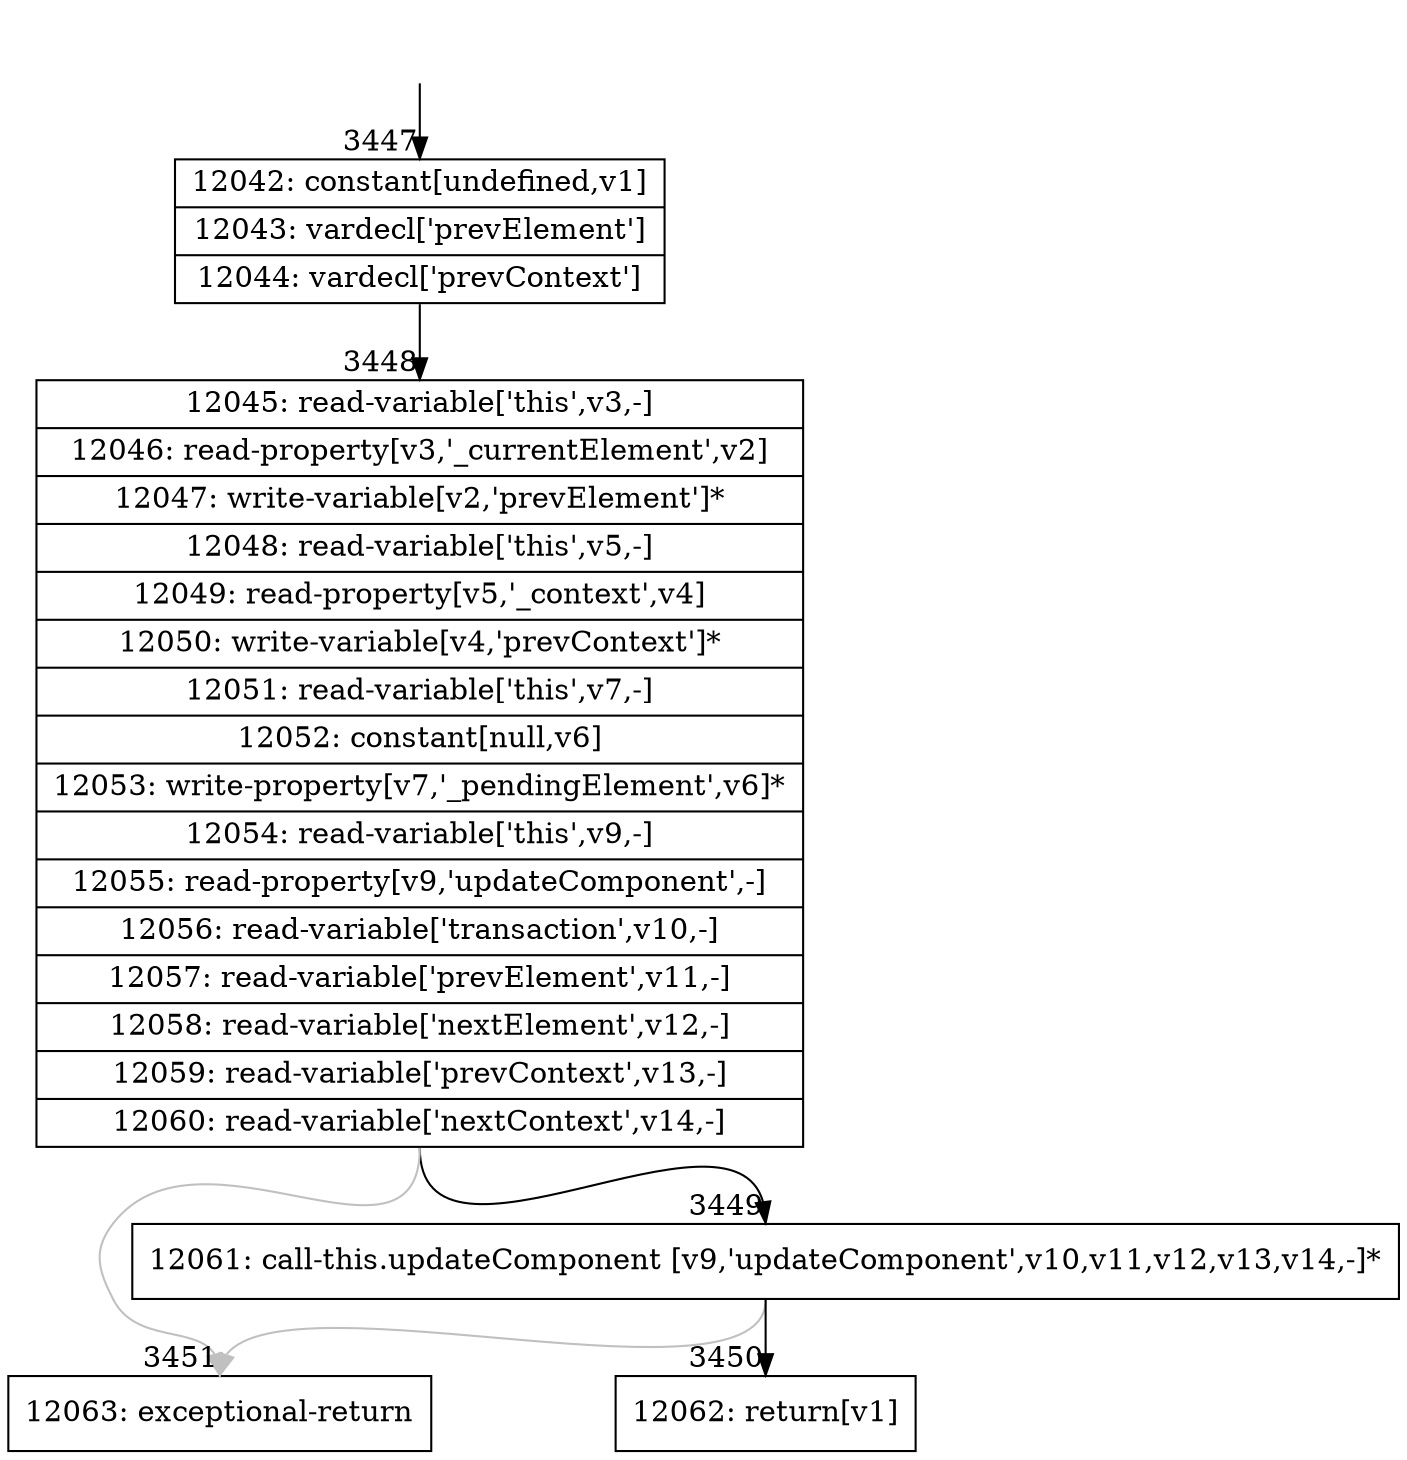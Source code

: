digraph {
rankdir="TD"
BB_entry242[shape=none,label=""];
BB_entry242 -> BB3447 [tailport=s, headport=n, headlabel="    3447"]
BB3447 [shape=record label="{12042: constant[undefined,v1]|12043: vardecl['prevElement']|12044: vardecl['prevContext']}" ] 
BB3447 -> BB3448 [tailport=s, headport=n, headlabel="      3448"]
BB3448 [shape=record label="{12045: read-variable['this',v3,-]|12046: read-property[v3,'_currentElement',v2]|12047: write-variable[v2,'prevElement']*|12048: read-variable['this',v5,-]|12049: read-property[v5,'_context',v4]|12050: write-variable[v4,'prevContext']*|12051: read-variable['this',v7,-]|12052: constant[null,v6]|12053: write-property[v7,'_pendingElement',v6]*|12054: read-variable['this',v9,-]|12055: read-property[v9,'updateComponent',-]|12056: read-variable['transaction',v10,-]|12057: read-variable['prevElement',v11,-]|12058: read-variable['nextElement',v12,-]|12059: read-variable['prevContext',v13,-]|12060: read-variable['nextContext',v14,-]}" ] 
BB3448 -> BB3449 [tailport=s, headport=n, headlabel="      3449"]
BB3448 -> BB3451 [tailport=s, headport=n, color=gray, headlabel="      3451"]
BB3449 [shape=record label="{12061: call-this.updateComponent [v9,'updateComponent',v10,v11,v12,v13,v14,-]*}" ] 
BB3449 -> BB3450 [tailport=s, headport=n, headlabel="      3450"]
BB3449 -> BB3451 [tailport=s, headport=n, color=gray]
BB3450 [shape=record label="{12062: return[v1]}" ] 
BB3451 [shape=record label="{12063: exceptional-return}" ] 
//#$~ 6670
}
